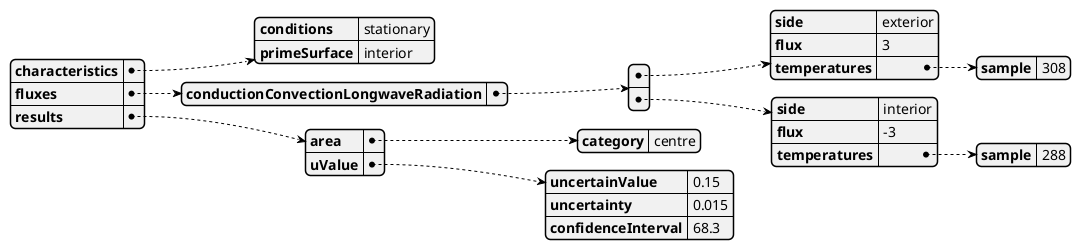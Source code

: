 @startjson uValueOpaqueInsulation
{
  "characteristics": {
    "conditions": "stationary",
    "primeSurface": "interior"
  },
  "fluxes": {
    "conductionConvectionLongwaveRadiation": [
      {
        "side": "exterior",
        "flux": 3,
        "temperatures": { "sample": 308 }
      },
      {
        "side": "interior",
        "flux": -3,
        "temperatures": { "sample": 288 }
      }
    ]
  },
  "results": {
    "area": {
      "category": "centre"
    },
    "uValue": {
      "uncertainValue": 0.15,
      "uncertainty": 0.015,
      "confidenceInterval": 68.3
    }
  }
}
@endjson
